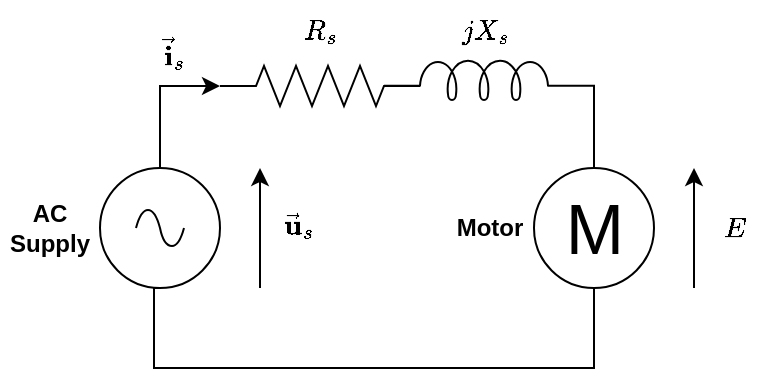 <mxfile version="24.4.10" type="github">
  <diagram name="第 1 页" id="Ph3KIddQlzAOe2n3hxQD">
    <mxGraphModel dx="422" dy="289" grid="1" gridSize="10" guides="1" tooltips="1" connect="1" arrows="1" fold="1" page="1" pageScale="1" pageWidth="827" pageHeight="1169" math="1" shadow="0">
      <root>
        <mxCell id="0" />
        <mxCell id="1" parent="0" />
        <mxCell id="TGoqplp5DYFJDb6npShz-1" style="edgeStyle=orthogonalEdgeStyle;rounded=0;orthogonalLoop=1;jettySize=auto;html=1;exitX=0.5;exitY=1;exitDx=0;exitDy=0;exitPerimeter=0;endArrow=none;endFill=0;entryX=0.5;entryY=1;entryDx=0;entryDy=0;" parent="1" source="TGoqplp5DYFJDb6npShz-2" target="TGoqplp5DYFJDb6npShz-3" edge="1">
          <mxGeometry relative="1" as="geometry">
            <mxPoint x="557" y="319.276" as="targetPoint" />
            <Array as="points">
              <mxPoint x="267" y="349" />
              <mxPoint x="487" y="349" />
            </Array>
          </mxGeometry>
        </mxCell>
        <mxCell id="TGoqplp5DYFJDb6npShz-2" value="" style="pointerEvents=1;verticalLabelPosition=bottom;shadow=0;dashed=0;align=center;html=1;verticalAlign=top;shape=mxgraph.electrical.signal_sources.source;aspect=fixed;points=[[0.5,0,0],[1,0.5,0],[0.5,1,0],[0,0.5,0]];elSignalType=ac;" parent="1" vertex="1">
          <mxGeometry x="240" y="249" width="60" height="60" as="geometry" />
        </mxCell>
        <mxCell id="TGoqplp5DYFJDb6npShz-3" value="M" style="verticalLabelPosition=middle;shadow=0;dashed=0;align=center;html=1;verticalAlign=middle;strokeWidth=1;shape=ellipse;aspect=fixed;fontSize=35;" parent="1" vertex="1">
          <mxGeometry x="457" y="249" width="60" height="60" as="geometry" />
        </mxCell>
        <mxCell id="TGoqplp5DYFJDb6npShz-4" style="edgeStyle=orthogonalEdgeStyle;rounded=0;orthogonalLoop=1;jettySize=auto;html=1;exitX=1;exitY=0.645;exitDx=0;exitDy=0;exitPerimeter=0;entryX=0.5;entryY=0;entryDx=0;entryDy=0;endArrow=none;endFill=0;" parent="1" source="TGoqplp5DYFJDb6npShz-5" target="TGoqplp5DYFJDb6npShz-3" edge="1">
          <mxGeometry relative="1" as="geometry">
            <Array as="points">
              <mxPoint x="487" y="208" />
            </Array>
          </mxGeometry>
        </mxCell>
        <mxCell id="TGoqplp5DYFJDb6npShz-5" value="" style="pointerEvents=1;verticalLabelPosition=bottom;shadow=0;dashed=0;align=center;html=1;verticalAlign=top;shape=mxgraph.electrical.inductors.inductor_5;" parent="1" vertex="1">
          <mxGeometry x="382" y="195" width="100" height="20" as="geometry" />
        </mxCell>
        <mxCell id="TGoqplp5DYFJDb6npShz-6" value="" style="pointerEvents=1;verticalLabelPosition=bottom;shadow=0;dashed=0;align=center;html=1;verticalAlign=top;shape=mxgraph.electrical.resistors.resistor_2;" parent="1" vertex="1">
          <mxGeometry x="300" y="198" width="100" height="20" as="geometry" />
        </mxCell>
        <mxCell id="TGoqplp5DYFJDb6npShz-7" style="edgeStyle=orthogonalEdgeStyle;rounded=0;orthogonalLoop=1;jettySize=auto;html=1;exitX=0.5;exitY=0;exitDx=0;exitDy=0;exitPerimeter=0;entryX=0;entryY=0.5;entryDx=0;entryDy=0;entryPerimeter=0;" parent="1" source="TGoqplp5DYFJDb6npShz-2" target="TGoqplp5DYFJDb6npShz-6" edge="1">
          <mxGeometry relative="1" as="geometry" />
        </mxCell>
        <mxCell id="TGoqplp5DYFJDb6npShz-8" value="$$\vec{\mathbf{i}}_{s}$$" style="text;html=1;align=center;verticalAlign=middle;whiteSpace=wrap;rounded=0;" parent="1" vertex="1">
          <mxGeometry x="267" y="179" width="20" height="24" as="geometry" />
        </mxCell>
        <mxCell id="TGoqplp5DYFJDb6npShz-9" value="$$R_{s}$$" style="text;html=1;align=center;verticalAlign=middle;whiteSpace=wrap;rounded=0;" parent="1" vertex="1">
          <mxGeometry x="339.75" y="170" width="20.5" height="20" as="geometry" />
        </mxCell>
        <mxCell id="TGoqplp5DYFJDb6npShz-10" value="$$j X_{s}$$" style="text;html=1;align=center;verticalAlign=middle;whiteSpace=wrap;rounded=0;" parent="1" vertex="1">
          <mxGeometry x="415.5" y="170" width="33" height="19" as="geometry" />
        </mxCell>
        <mxCell id="TGoqplp5DYFJDb6npShz-11" value="" style="endArrow=classic;html=1;rounded=0;" parent="1" edge="1">
          <mxGeometry width="50" height="50" relative="1" as="geometry">
            <mxPoint x="537" y="309" as="sourcePoint" />
            <mxPoint x="537" y="249" as="targetPoint" />
          </mxGeometry>
        </mxCell>
        <mxCell id="TGoqplp5DYFJDb6npShz-12" value="$$E$$" style="text;html=1;align=center;verticalAlign=middle;whiteSpace=wrap;rounded=0;" parent="1" vertex="1">
          <mxGeometry x="550" y="270.13" width="14" height="17.75" as="geometry" />
        </mxCell>
        <mxCell id="TGoqplp5DYFJDb6npShz-13" value="" style="endArrow=classic;html=1;rounded=0;" parent="1" edge="1">
          <mxGeometry width="50" height="50" relative="1" as="geometry">
            <mxPoint x="320" y="309" as="sourcePoint" />
            <mxPoint x="320" y="249" as="targetPoint" />
          </mxGeometry>
        </mxCell>
        <mxCell id="TGoqplp5DYFJDb6npShz-14" value="$$\vec{\mathbf{u}}_{s}$$" style="text;html=1;align=center;verticalAlign=middle;whiteSpace=wrap;rounded=0;" parent="1" vertex="1">
          <mxGeometry x="330" y="266.5" width="20" height="20.5" as="geometry" />
        </mxCell>
        <mxCell id="TGoqplp5DYFJDb6npShz-15" value="&lt;b&gt;AC Supply&lt;/b&gt;" style="text;html=1;align=center;verticalAlign=middle;whiteSpace=wrap;rounded=0;" parent="1" vertex="1">
          <mxGeometry x="190" y="261.5" width="50" height="34" as="geometry" />
        </mxCell>
        <mxCell id="TGoqplp5DYFJDb6npShz-16" value="&lt;b&gt;Motor&lt;/b&gt;" style="text;html=1;align=center;verticalAlign=middle;whiteSpace=wrap;rounded=0;" parent="1" vertex="1">
          <mxGeometry x="414" y="266.5" width="42" height="24" as="geometry" />
        </mxCell>
      </root>
    </mxGraphModel>
  </diagram>
</mxfile>

